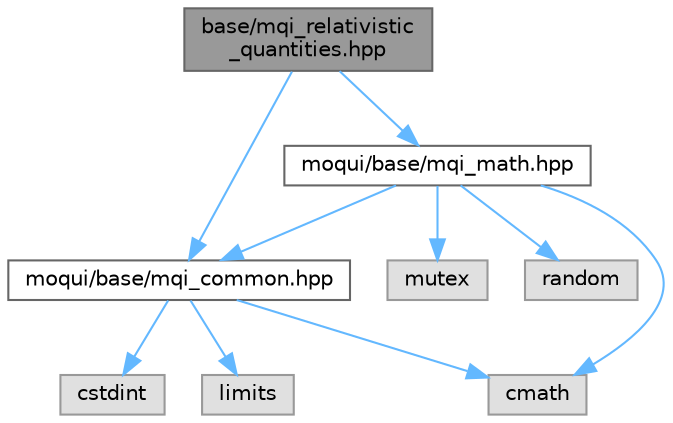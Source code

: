 digraph "base/mqi_relativistic_quantities.hpp"
{
 // LATEX_PDF_SIZE
  bgcolor="transparent";
  edge [fontname=Helvetica,fontsize=10,labelfontname=Helvetica,labelfontsize=10];
  node [fontname=Helvetica,fontsize=10,shape=box,height=0.2,width=0.4];
  Node1 [id="Node000001",label="base/mqi_relativistic\l_quantities.hpp",height=0.2,width=0.4,color="gray40", fillcolor="grey60", style="filled", fontcolor="black",tooltip="Defines a helper class for calculating and storing common relativistic kinematic quantities."];
  Node1 -> Node2 [id="edge1_Node000001_Node000002",color="steelblue1",style="solid",tooltip=" "];
  Node2 [id="Node000002",label="moqui/base/mqi_common.hpp",height=0.2,width=0.4,color="grey40", fillcolor="white", style="filled",URL="$mqi__common_8hpp.html",tooltip="A header file containing common definitions, macros, and type aliases for the project."];
  Node2 -> Node3 [id="edge2_Node000002_Node000003",color="steelblue1",style="solid",tooltip=" "];
  Node3 [id="Node000003",label="cmath",height=0.2,width=0.4,color="grey60", fillcolor="#E0E0E0", style="filled",tooltip=" "];
  Node2 -> Node4 [id="edge3_Node000002_Node000004",color="steelblue1",style="solid",tooltip=" "];
  Node4 [id="Node000004",label="cstdint",height=0.2,width=0.4,color="grey60", fillcolor="#E0E0E0", style="filled",tooltip=" "];
  Node2 -> Node5 [id="edge4_Node000002_Node000005",color="steelblue1",style="solid",tooltip=" "];
  Node5 [id="Node000005",label="limits",height=0.2,width=0.4,color="grey60", fillcolor="#E0E0E0", style="filled",tooltip=" "];
  Node1 -> Node6 [id="edge5_Node000001_Node000006",color="steelblue1",style="solid",tooltip=" "];
  Node6 [id="Node000006",label="moqui/base/mqi_math.hpp",height=0.2,width=0.4,color="grey40", fillcolor="white", style="filled",URL="$mqi__math_8hpp.html",tooltip="Defines mathematical constants and functions for both CPU and CUDA execution."];
  Node6 -> Node2 [id="edge6_Node000006_Node000002",color="steelblue1",style="solid",tooltip=" "];
  Node6 -> Node3 [id="edge7_Node000006_Node000003",color="steelblue1",style="solid",tooltip=" "];
  Node6 -> Node7 [id="edge8_Node000006_Node000007",color="steelblue1",style="solid",tooltip=" "];
  Node7 [id="Node000007",label="mutex",height=0.2,width=0.4,color="grey60", fillcolor="#E0E0E0", style="filled",tooltip=" "];
  Node6 -> Node8 [id="edge9_Node000006_Node000008",color="steelblue1",style="solid",tooltip=" "];
  Node8 [id="Node000008",label="random",height=0.2,width=0.4,color="grey60", fillcolor="#E0E0E0", style="filled",tooltip=" "];
}
